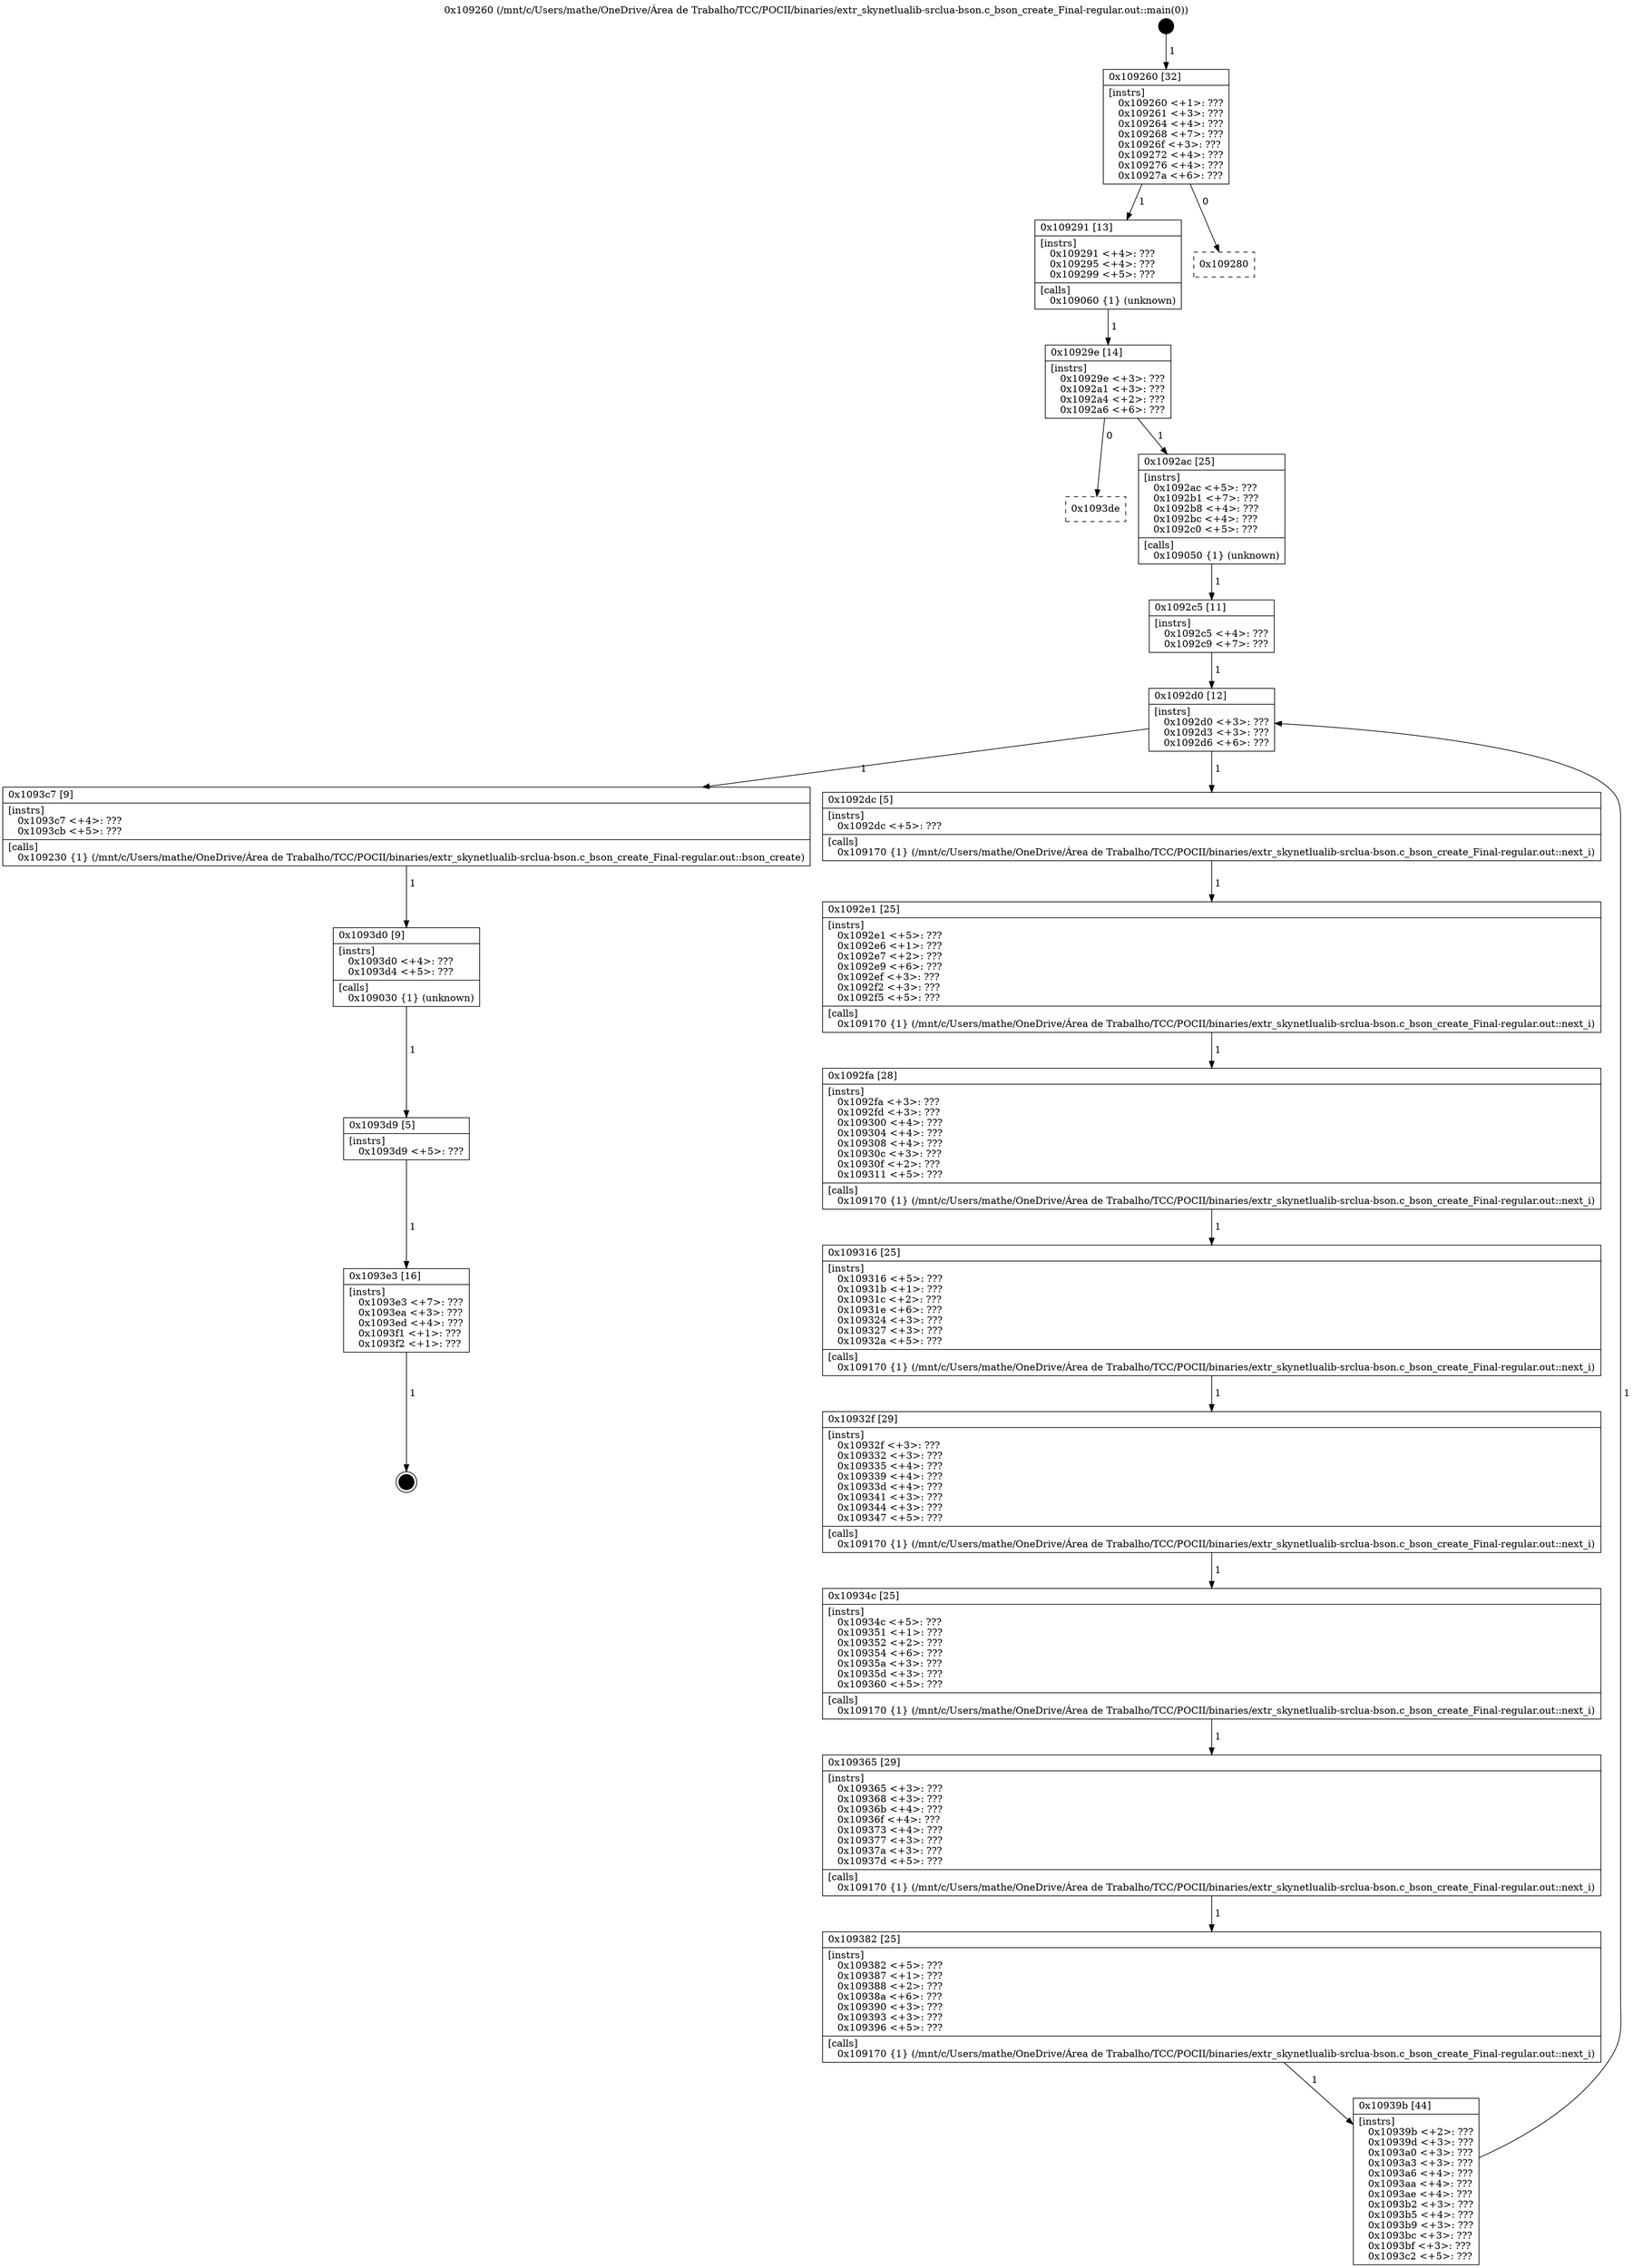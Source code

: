 digraph "0x109260" {
  label = "0x109260 (/mnt/c/Users/mathe/OneDrive/Área de Trabalho/TCC/POCII/binaries/extr_skynetlualib-srclua-bson.c_bson_create_Final-regular.out::main(0))"
  labelloc = "t"
  node[shape=record]

  Entry [label="",width=0.3,height=0.3,shape=circle,fillcolor=black,style=filled]
  "0x109260" [label="{
     0x109260 [32]\l
     | [instrs]\l
     &nbsp;&nbsp;0x109260 \<+1\>: ???\l
     &nbsp;&nbsp;0x109261 \<+3\>: ???\l
     &nbsp;&nbsp;0x109264 \<+4\>: ???\l
     &nbsp;&nbsp;0x109268 \<+7\>: ???\l
     &nbsp;&nbsp;0x10926f \<+3\>: ???\l
     &nbsp;&nbsp;0x109272 \<+4\>: ???\l
     &nbsp;&nbsp;0x109276 \<+4\>: ???\l
     &nbsp;&nbsp;0x10927a \<+6\>: ???\l
  }"]
  "0x109291" [label="{
     0x109291 [13]\l
     | [instrs]\l
     &nbsp;&nbsp;0x109291 \<+4\>: ???\l
     &nbsp;&nbsp;0x109295 \<+4\>: ???\l
     &nbsp;&nbsp;0x109299 \<+5\>: ???\l
     | [calls]\l
     &nbsp;&nbsp;0x109060 \{1\} (unknown)\l
  }"]
  "0x109280" [label="{
     0x109280\l
  }", style=dashed]
  "0x10929e" [label="{
     0x10929e [14]\l
     | [instrs]\l
     &nbsp;&nbsp;0x10929e \<+3\>: ???\l
     &nbsp;&nbsp;0x1092a1 \<+3\>: ???\l
     &nbsp;&nbsp;0x1092a4 \<+2\>: ???\l
     &nbsp;&nbsp;0x1092a6 \<+6\>: ???\l
  }"]
  "0x1093de" [label="{
     0x1093de\l
  }", style=dashed]
  "0x1092ac" [label="{
     0x1092ac [25]\l
     | [instrs]\l
     &nbsp;&nbsp;0x1092ac \<+5\>: ???\l
     &nbsp;&nbsp;0x1092b1 \<+7\>: ???\l
     &nbsp;&nbsp;0x1092b8 \<+4\>: ???\l
     &nbsp;&nbsp;0x1092bc \<+4\>: ???\l
     &nbsp;&nbsp;0x1092c0 \<+5\>: ???\l
     | [calls]\l
     &nbsp;&nbsp;0x109050 \{1\} (unknown)\l
  }"]
  Exit [label="",width=0.3,height=0.3,shape=circle,fillcolor=black,style=filled,peripheries=2]
  "0x1092d0" [label="{
     0x1092d0 [12]\l
     | [instrs]\l
     &nbsp;&nbsp;0x1092d0 \<+3\>: ???\l
     &nbsp;&nbsp;0x1092d3 \<+3\>: ???\l
     &nbsp;&nbsp;0x1092d6 \<+6\>: ???\l
  }"]
  "0x1093c7" [label="{
     0x1093c7 [9]\l
     | [instrs]\l
     &nbsp;&nbsp;0x1093c7 \<+4\>: ???\l
     &nbsp;&nbsp;0x1093cb \<+5\>: ???\l
     | [calls]\l
     &nbsp;&nbsp;0x109230 \{1\} (/mnt/c/Users/mathe/OneDrive/Área de Trabalho/TCC/POCII/binaries/extr_skynetlualib-srclua-bson.c_bson_create_Final-regular.out::bson_create)\l
  }"]
  "0x1092dc" [label="{
     0x1092dc [5]\l
     | [instrs]\l
     &nbsp;&nbsp;0x1092dc \<+5\>: ???\l
     | [calls]\l
     &nbsp;&nbsp;0x109170 \{1\} (/mnt/c/Users/mathe/OneDrive/Área de Trabalho/TCC/POCII/binaries/extr_skynetlualib-srclua-bson.c_bson_create_Final-regular.out::next_i)\l
  }"]
  "0x1092e1" [label="{
     0x1092e1 [25]\l
     | [instrs]\l
     &nbsp;&nbsp;0x1092e1 \<+5\>: ???\l
     &nbsp;&nbsp;0x1092e6 \<+1\>: ???\l
     &nbsp;&nbsp;0x1092e7 \<+2\>: ???\l
     &nbsp;&nbsp;0x1092e9 \<+6\>: ???\l
     &nbsp;&nbsp;0x1092ef \<+3\>: ???\l
     &nbsp;&nbsp;0x1092f2 \<+3\>: ???\l
     &nbsp;&nbsp;0x1092f5 \<+5\>: ???\l
     | [calls]\l
     &nbsp;&nbsp;0x109170 \{1\} (/mnt/c/Users/mathe/OneDrive/Área de Trabalho/TCC/POCII/binaries/extr_skynetlualib-srclua-bson.c_bson_create_Final-regular.out::next_i)\l
  }"]
  "0x1092fa" [label="{
     0x1092fa [28]\l
     | [instrs]\l
     &nbsp;&nbsp;0x1092fa \<+3\>: ???\l
     &nbsp;&nbsp;0x1092fd \<+3\>: ???\l
     &nbsp;&nbsp;0x109300 \<+4\>: ???\l
     &nbsp;&nbsp;0x109304 \<+4\>: ???\l
     &nbsp;&nbsp;0x109308 \<+4\>: ???\l
     &nbsp;&nbsp;0x10930c \<+3\>: ???\l
     &nbsp;&nbsp;0x10930f \<+2\>: ???\l
     &nbsp;&nbsp;0x109311 \<+5\>: ???\l
     | [calls]\l
     &nbsp;&nbsp;0x109170 \{1\} (/mnt/c/Users/mathe/OneDrive/Área de Trabalho/TCC/POCII/binaries/extr_skynetlualib-srclua-bson.c_bson_create_Final-regular.out::next_i)\l
  }"]
  "0x109316" [label="{
     0x109316 [25]\l
     | [instrs]\l
     &nbsp;&nbsp;0x109316 \<+5\>: ???\l
     &nbsp;&nbsp;0x10931b \<+1\>: ???\l
     &nbsp;&nbsp;0x10931c \<+2\>: ???\l
     &nbsp;&nbsp;0x10931e \<+6\>: ???\l
     &nbsp;&nbsp;0x109324 \<+3\>: ???\l
     &nbsp;&nbsp;0x109327 \<+3\>: ???\l
     &nbsp;&nbsp;0x10932a \<+5\>: ???\l
     | [calls]\l
     &nbsp;&nbsp;0x109170 \{1\} (/mnt/c/Users/mathe/OneDrive/Área de Trabalho/TCC/POCII/binaries/extr_skynetlualib-srclua-bson.c_bson_create_Final-regular.out::next_i)\l
  }"]
  "0x10932f" [label="{
     0x10932f [29]\l
     | [instrs]\l
     &nbsp;&nbsp;0x10932f \<+3\>: ???\l
     &nbsp;&nbsp;0x109332 \<+3\>: ???\l
     &nbsp;&nbsp;0x109335 \<+4\>: ???\l
     &nbsp;&nbsp;0x109339 \<+4\>: ???\l
     &nbsp;&nbsp;0x10933d \<+4\>: ???\l
     &nbsp;&nbsp;0x109341 \<+3\>: ???\l
     &nbsp;&nbsp;0x109344 \<+3\>: ???\l
     &nbsp;&nbsp;0x109347 \<+5\>: ???\l
     | [calls]\l
     &nbsp;&nbsp;0x109170 \{1\} (/mnt/c/Users/mathe/OneDrive/Área de Trabalho/TCC/POCII/binaries/extr_skynetlualib-srclua-bson.c_bson_create_Final-regular.out::next_i)\l
  }"]
  "0x10934c" [label="{
     0x10934c [25]\l
     | [instrs]\l
     &nbsp;&nbsp;0x10934c \<+5\>: ???\l
     &nbsp;&nbsp;0x109351 \<+1\>: ???\l
     &nbsp;&nbsp;0x109352 \<+2\>: ???\l
     &nbsp;&nbsp;0x109354 \<+6\>: ???\l
     &nbsp;&nbsp;0x10935a \<+3\>: ???\l
     &nbsp;&nbsp;0x10935d \<+3\>: ???\l
     &nbsp;&nbsp;0x109360 \<+5\>: ???\l
     | [calls]\l
     &nbsp;&nbsp;0x109170 \{1\} (/mnt/c/Users/mathe/OneDrive/Área de Trabalho/TCC/POCII/binaries/extr_skynetlualib-srclua-bson.c_bson_create_Final-regular.out::next_i)\l
  }"]
  "0x109365" [label="{
     0x109365 [29]\l
     | [instrs]\l
     &nbsp;&nbsp;0x109365 \<+3\>: ???\l
     &nbsp;&nbsp;0x109368 \<+3\>: ???\l
     &nbsp;&nbsp;0x10936b \<+4\>: ???\l
     &nbsp;&nbsp;0x10936f \<+4\>: ???\l
     &nbsp;&nbsp;0x109373 \<+4\>: ???\l
     &nbsp;&nbsp;0x109377 \<+3\>: ???\l
     &nbsp;&nbsp;0x10937a \<+3\>: ???\l
     &nbsp;&nbsp;0x10937d \<+5\>: ???\l
     | [calls]\l
     &nbsp;&nbsp;0x109170 \{1\} (/mnt/c/Users/mathe/OneDrive/Área de Trabalho/TCC/POCII/binaries/extr_skynetlualib-srclua-bson.c_bson_create_Final-regular.out::next_i)\l
  }"]
  "0x109382" [label="{
     0x109382 [25]\l
     | [instrs]\l
     &nbsp;&nbsp;0x109382 \<+5\>: ???\l
     &nbsp;&nbsp;0x109387 \<+1\>: ???\l
     &nbsp;&nbsp;0x109388 \<+2\>: ???\l
     &nbsp;&nbsp;0x10938a \<+6\>: ???\l
     &nbsp;&nbsp;0x109390 \<+3\>: ???\l
     &nbsp;&nbsp;0x109393 \<+3\>: ???\l
     &nbsp;&nbsp;0x109396 \<+5\>: ???\l
     | [calls]\l
     &nbsp;&nbsp;0x109170 \{1\} (/mnt/c/Users/mathe/OneDrive/Área de Trabalho/TCC/POCII/binaries/extr_skynetlualib-srclua-bson.c_bson_create_Final-regular.out::next_i)\l
  }"]
  "0x10939b" [label="{
     0x10939b [44]\l
     | [instrs]\l
     &nbsp;&nbsp;0x10939b \<+2\>: ???\l
     &nbsp;&nbsp;0x10939d \<+3\>: ???\l
     &nbsp;&nbsp;0x1093a0 \<+3\>: ???\l
     &nbsp;&nbsp;0x1093a3 \<+3\>: ???\l
     &nbsp;&nbsp;0x1093a6 \<+4\>: ???\l
     &nbsp;&nbsp;0x1093aa \<+4\>: ???\l
     &nbsp;&nbsp;0x1093ae \<+4\>: ???\l
     &nbsp;&nbsp;0x1093b2 \<+3\>: ???\l
     &nbsp;&nbsp;0x1093b5 \<+4\>: ???\l
     &nbsp;&nbsp;0x1093b9 \<+3\>: ???\l
     &nbsp;&nbsp;0x1093bc \<+3\>: ???\l
     &nbsp;&nbsp;0x1093bf \<+3\>: ???\l
     &nbsp;&nbsp;0x1093c2 \<+5\>: ???\l
  }"]
  "0x1092c5" [label="{
     0x1092c5 [11]\l
     | [instrs]\l
     &nbsp;&nbsp;0x1092c5 \<+4\>: ???\l
     &nbsp;&nbsp;0x1092c9 \<+7\>: ???\l
  }"]
  "0x1093d0" [label="{
     0x1093d0 [9]\l
     | [instrs]\l
     &nbsp;&nbsp;0x1093d0 \<+4\>: ???\l
     &nbsp;&nbsp;0x1093d4 \<+5\>: ???\l
     | [calls]\l
     &nbsp;&nbsp;0x109030 \{1\} (unknown)\l
  }"]
  "0x1093d9" [label="{
     0x1093d9 [5]\l
     | [instrs]\l
     &nbsp;&nbsp;0x1093d9 \<+5\>: ???\l
  }"]
  "0x1093e3" [label="{
     0x1093e3 [16]\l
     | [instrs]\l
     &nbsp;&nbsp;0x1093e3 \<+7\>: ???\l
     &nbsp;&nbsp;0x1093ea \<+3\>: ???\l
     &nbsp;&nbsp;0x1093ed \<+4\>: ???\l
     &nbsp;&nbsp;0x1093f1 \<+1\>: ???\l
     &nbsp;&nbsp;0x1093f2 \<+1\>: ???\l
  }"]
  Entry -> "0x109260" [label=" 1"]
  "0x109260" -> "0x109291" [label=" 1"]
  "0x109260" -> "0x109280" [label=" 0"]
  "0x109291" -> "0x10929e" [label=" 1"]
  "0x10929e" -> "0x1093de" [label=" 0"]
  "0x10929e" -> "0x1092ac" [label=" 1"]
  "0x1093e3" -> Exit [label=" 1"]
  "0x1092ac" -> "0x1092c5" [label=" 1"]
  "0x1092d0" -> "0x1093c7" [label=" 1"]
  "0x1092d0" -> "0x1092dc" [label=" 1"]
  "0x1092dc" -> "0x1092e1" [label=" 1"]
  "0x1092e1" -> "0x1092fa" [label=" 1"]
  "0x1092fa" -> "0x109316" [label=" 1"]
  "0x109316" -> "0x10932f" [label=" 1"]
  "0x10932f" -> "0x10934c" [label=" 1"]
  "0x10934c" -> "0x109365" [label=" 1"]
  "0x109365" -> "0x109382" [label=" 1"]
  "0x109382" -> "0x10939b" [label=" 1"]
  "0x1092c5" -> "0x1092d0" [label=" 1"]
  "0x10939b" -> "0x1092d0" [label=" 1"]
  "0x1093c7" -> "0x1093d0" [label=" 1"]
  "0x1093d0" -> "0x1093d9" [label=" 1"]
  "0x1093d9" -> "0x1093e3" [label=" 1"]
}
